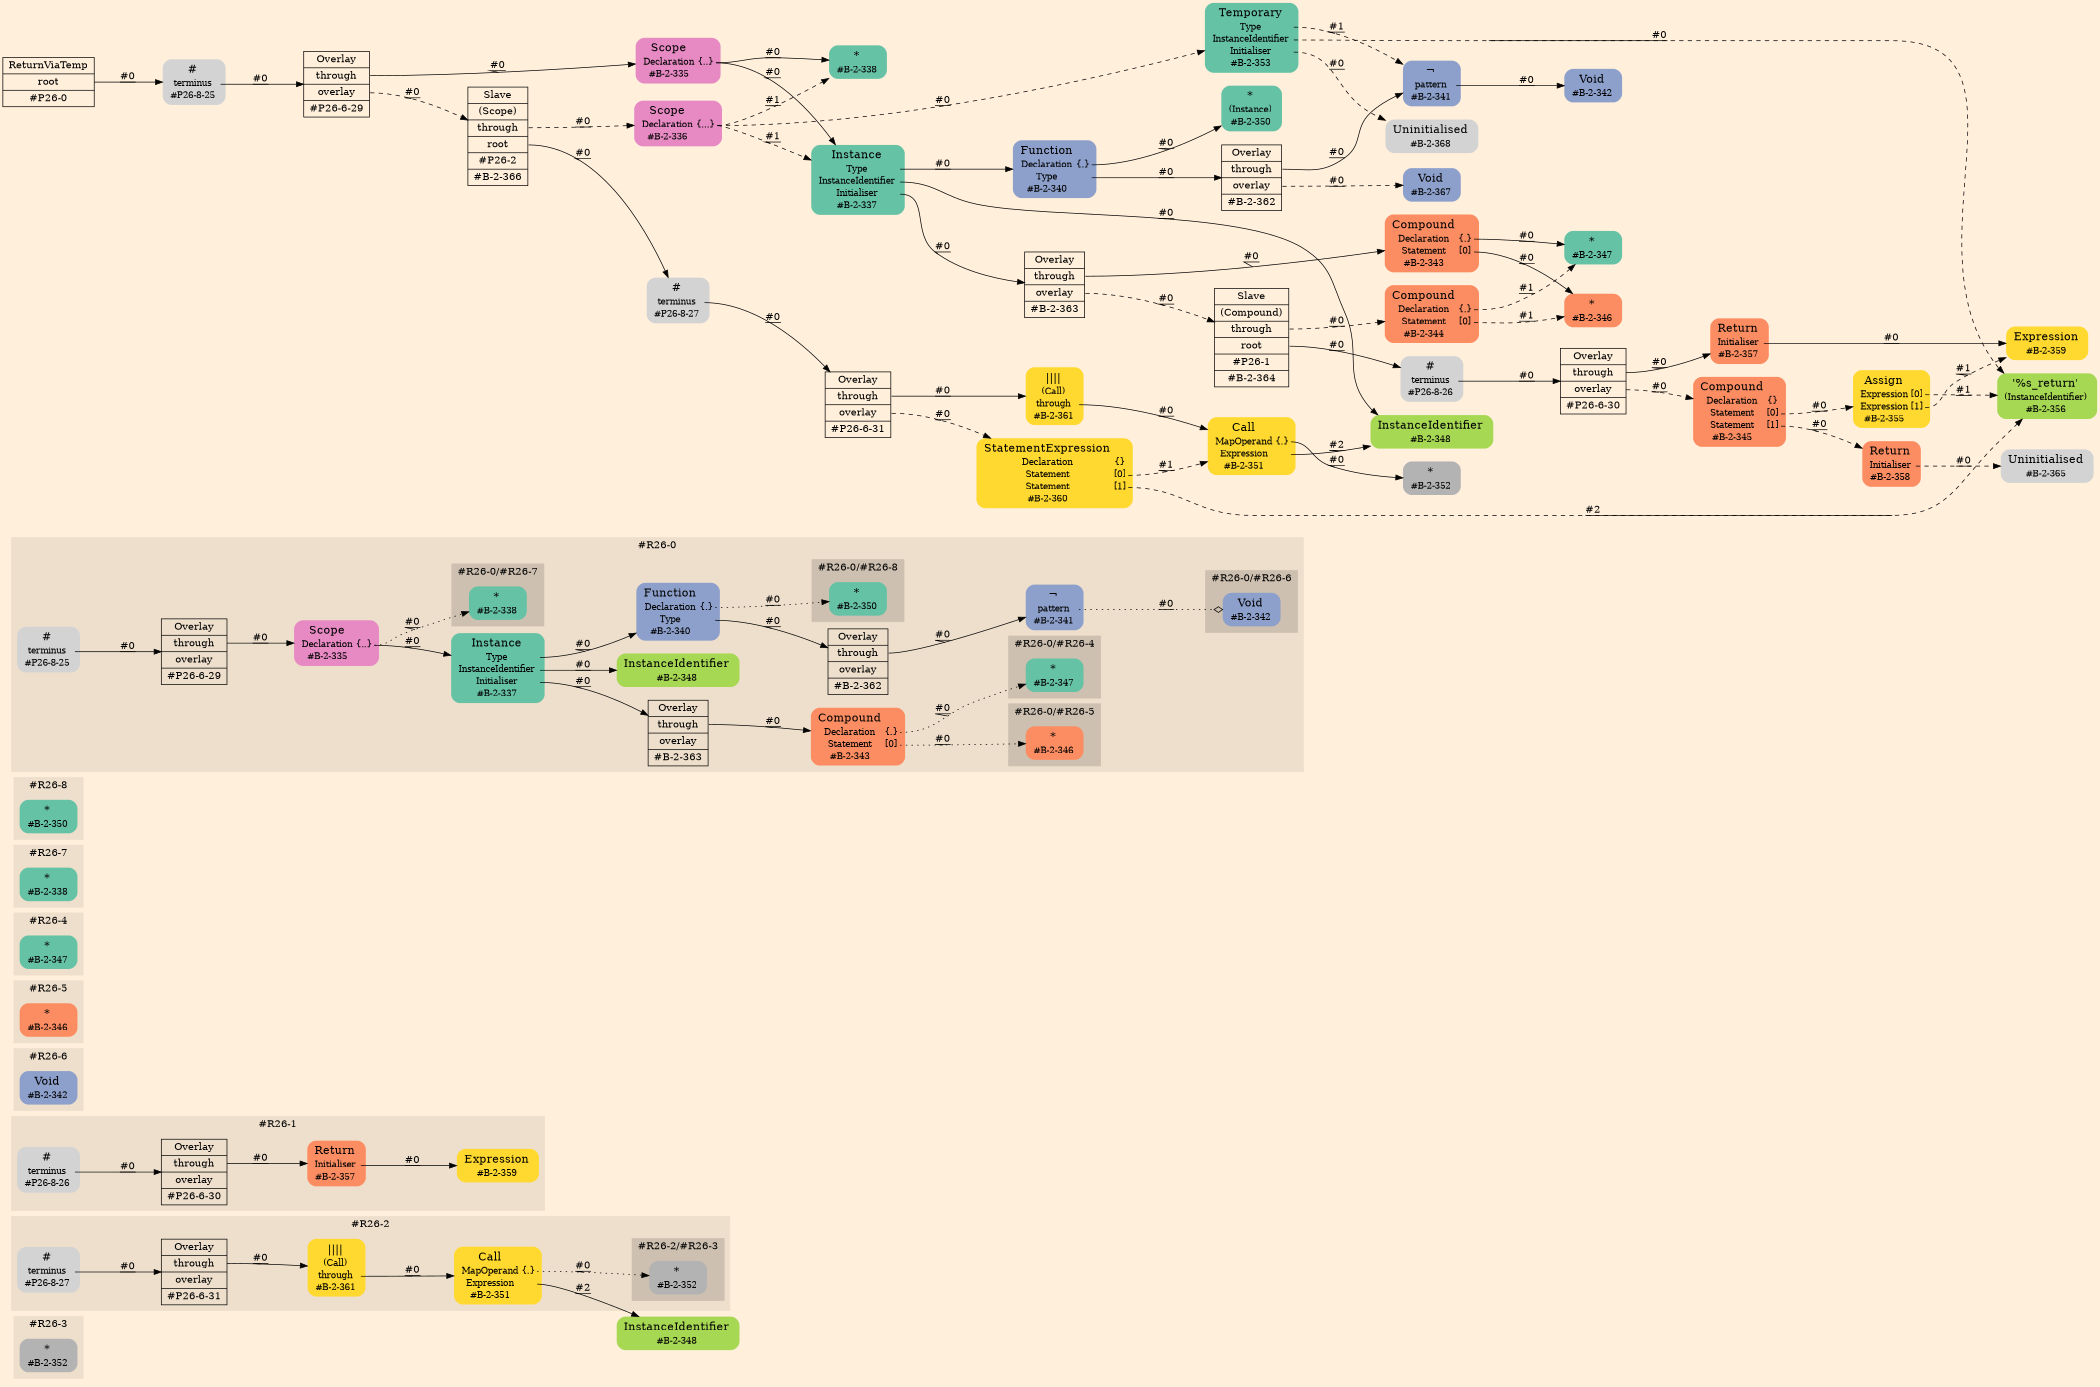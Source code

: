 digraph Inferno {
graph [
    rankdir = "LR"
    ranksep = 1.0
    size = "14,20"
    bgcolor = antiquewhite1
    color = black
    fontcolor = black
];
node [
];
// -------------------- figure #R26-3 --------------------
subgraph "cluster#R26-3" {
    label = "#R26-3"
    style = "filled"
    color = antiquewhite2
    "#R26-3/#B-2-352" [
        shape = "plaintext"
        fillcolor = "/set28/8"
        label = <<TABLE BORDER="0" CELLBORDER="0" CELLSPACING="0">
         <TR><TD><FONT POINT-SIZE="16.0">*</FONT></TD><TD></TD></TR>
         <TR><TD>#B-2-352</TD><TD PORT="port0"></TD></TR>
        </TABLE>>
        style = "rounded,filled"
        fontsize = "12"
    ];
    
}


// -------------------- figure #R26-2 --------------------
"#R26-2/#B-2-348" [
    shape = "plaintext"
    fillcolor = "/set28/5"
    label = <<TABLE BORDER="0" CELLBORDER="0" CELLSPACING="0">
     <TR><TD><FONT POINT-SIZE="16.0">InstanceIdentifier</FONT></TD><TD></TD></TR>
     <TR><TD>#B-2-348</TD><TD PORT="port0"></TD></TR>
    </TABLE>>
    style = "rounded,filled"
    fontsize = "12"
];

subgraph "cluster#R26-2" {
    label = "#R26-2"
    style = "filled"
    color = antiquewhite2
    "#R26-2/#B-2-351" [
        shape = "plaintext"
        fillcolor = "/set28/6"
        label = <<TABLE BORDER="0" CELLBORDER="0" CELLSPACING="0">
         <TR><TD><FONT POINT-SIZE="16.0">Call</FONT></TD><TD></TD></TR>
         <TR><TD>MapOperand</TD><TD PORT="port0">{.}</TD></TR>
         <TR><TD>Expression</TD><TD PORT="port1"></TD></TR>
         <TR><TD>#B-2-351</TD><TD PORT="port2"></TD></TR>
        </TABLE>>
        style = "rounded,filled"
        fontsize = "12"
    ];
    
    "#R26-2/#P26-8-27" [
        shape = "plaintext"
        label = <<TABLE BORDER="0" CELLBORDER="0" CELLSPACING="0">
         <TR><TD><FONT POINT-SIZE="16.0">#</FONT></TD><TD></TD></TR>
         <TR><TD>terminus</TD><TD PORT="port0"></TD></TR>
         <TR><TD>#P26-8-27</TD><TD PORT="port1"></TD></TR>
        </TABLE>>
        style = "rounded,filled"
        fontsize = "12"
    ];
    
    "#R26-2/#B-2-361" [
        shape = "plaintext"
        fillcolor = "/set28/6"
        label = <<TABLE BORDER="0" CELLBORDER="0" CELLSPACING="0">
         <TR><TD><FONT POINT-SIZE="16.0">||||</FONT></TD><TD></TD></TR>
         <TR><TD>(Call)</TD><TD PORT="port0"></TD></TR>
         <TR><TD>through</TD><TD PORT="port1"></TD></TR>
         <TR><TD>#B-2-361</TD><TD PORT="port2"></TD></TR>
        </TABLE>>
        style = "rounded,filled"
        fontsize = "12"
    ];
    
    "#R26-2/#P26-6-31" [
        shape = "record"
        fillcolor = antiquewhite2
        label = "<fixed> Overlay | <port0> through | <port1> overlay | <port2> #P26-6-31"
        style = "filled"
        fontsize = "14"
        color = black
        fontcolor = black
    ];
    
    subgraph "cluster#R26-2/#R26-3" {
        label = "#R26-2/#R26-3"
        style = "filled"
        color = antiquewhite3
        "#R26-2/#0/#B-2-352" [
            shape = "plaintext"
            fillcolor = "/set28/8"
            label = <<TABLE BORDER="0" CELLBORDER="0" CELLSPACING="0">
             <TR><TD><FONT POINT-SIZE="16.0">*</FONT></TD><TD></TD></TR>
             <TR><TD>#B-2-352</TD><TD PORT="port0"></TD></TR>
            </TABLE>>
            style = "rounded,filled"
            fontsize = "12"
        ];
        
    }
    
}


// -------------------- figure #R26-1 --------------------
subgraph "cluster#R26-1" {
    label = "#R26-1"
    style = "filled"
    color = antiquewhite2
    "#R26-1/#B-2-357" [
        shape = "plaintext"
        fillcolor = "/set28/2"
        label = <<TABLE BORDER="0" CELLBORDER="0" CELLSPACING="0">
         <TR><TD><FONT POINT-SIZE="16.0">Return</FONT></TD><TD></TD></TR>
         <TR><TD>Initialiser</TD><TD PORT="port0"></TD></TR>
         <TR><TD>#B-2-357</TD><TD PORT="port1"></TD></TR>
        </TABLE>>
        style = "rounded,filled"
        fontsize = "12"
    ];
    
    "#R26-1/#B-2-359" [
        shape = "plaintext"
        fillcolor = "/set28/6"
        label = <<TABLE BORDER="0" CELLBORDER="0" CELLSPACING="0">
         <TR><TD><FONT POINT-SIZE="16.0">Expression</FONT></TD><TD></TD></TR>
         <TR><TD>#B-2-359</TD><TD PORT="port0"></TD></TR>
        </TABLE>>
        style = "rounded,filled"
        fontsize = "12"
    ];
    
    "#R26-1/#P26-8-26" [
        shape = "plaintext"
        label = <<TABLE BORDER="0" CELLBORDER="0" CELLSPACING="0">
         <TR><TD><FONT POINT-SIZE="16.0">#</FONT></TD><TD></TD></TR>
         <TR><TD>terminus</TD><TD PORT="port0"></TD></TR>
         <TR><TD>#P26-8-26</TD><TD PORT="port1"></TD></TR>
        </TABLE>>
        style = "rounded,filled"
        fontsize = "12"
    ];
    
    "#R26-1/#P26-6-30" [
        shape = "record"
        fillcolor = antiquewhite2
        label = "<fixed> Overlay | <port0> through | <port1> overlay | <port2> #P26-6-30"
        style = "filled"
        fontsize = "14"
        color = black
        fontcolor = black
    ];
    
}


// -------------------- figure #R26-6 --------------------
subgraph "cluster#R26-6" {
    label = "#R26-6"
    style = "filled"
    color = antiquewhite2
    "#R26-6/#B-2-342" [
        shape = "plaintext"
        fillcolor = "/set28/3"
        label = <<TABLE BORDER="0" CELLBORDER="0" CELLSPACING="0">
         <TR><TD><FONT POINT-SIZE="16.0">Void</FONT></TD><TD></TD></TR>
         <TR><TD>#B-2-342</TD><TD PORT="port0"></TD></TR>
        </TABLE>>
        style = "rounded,filled"
        fontsize = "12"
    ];
    
}


// -------------------- figure #R26-5 --------------------
subgraph "cluster#R26-5" {
    label = "#R26-5"
    style = "filled"
    color = antiquewhite2
    "#R26-5/#B-2-346" [
        shape = "plaintext"
        fillcolor = "/set28/2"
        label = <<TABLE BORDER="0" CELLBORDER="0" CELLSPACING="0">
         <TR><TD><FONT POINT-SIZE="16.0">*</FONT></TD><TD></TD></TR>
         <TR><TD>#B-2-346</TD><TD PORT="port0"></TD></TR>
        </TABLE>>
        style = "rounded,filled"
        fontsize = "12"
    ];
    
}


// -------------------- figure #R26-4 --------------------
subgraph "cluster#R26-4" {
    label = "#R26-4"
    style = "filled"
    color = antiquewhite2
    "#R26-4/#B-2-347" [
        shape = "plaintext"
        fillcolor = "/set28/1"
        label = <<TABLE BORDER="0" CELLBORDER="0" CELLSPACING="0">
         <TR><TD><FONT POINT-SIZE="16.0">*</FONT></TD><TD></TD></TR>
         <TR><TD>#B-2-347</TD><TD PORT="port0"></TD></TR>
        </TABLE>>
        style = "rounded,filled"
        fontsize = "12"
    ];
    
}


// -------------------- figure #R26-7 --------------------
subgraph "cluster#R26-7" {
    label = "#R26-7"
    style = "filled"
    color = antiquewhite2
    "#R26-7/#B-2-338" [
        shape = "plaintext"
        fillcolor = "/set28/1"
        label = <<TABLE BORDER="0" CELLBORDER="0" CELLSPACING="0">
         <TR><TD><FONT POINT-SIZE="16.0">*</FONT></TD><TD></TD></TR>
         <TR><TD>#B-2-338</TD><TD PORT="port0"></TD></TR>
        </TABLE>>
        style = "rounded,filled"
        fontsize = "12"
    ];
    
}


// -------------------- figure #R26-8 --------------------
subgraph "cluster#R26-8" {
    label = "#R26-8"
    style = "filled"
    color = antiquewhite2
    "#R26-8/#B-2-350" [
        shape = "plaintext"
        fillcolor = "/set28/1"
        label = <<TABLE BORDER="0" CELLBORDER="0" CELLSPACING="0">
         <TR><TD><FONT POINT-SIZE="16.0">*</FONT></TD><TD></TD></TR>
         <TR><TD>#B-2-350</TD><TD PORT="port0"></TD></TR>
        </TABLE>>
        style = "rounded,filled"
        fontsize = "12"
    ];
    
}


// -------------------- figure #R26-0 --------------------
subgraph "cluster#R26-0" {
    label = "#R26-0"
    style = "filled"
    color = antiquewhite2
    "#R26-0/#B-2-341" [
        shape = "plaintext"
        fillcolor = "/set28/3"
        label = <<TABLE BORDER="0" CELLBORDER="0" CELLSPACING="0">
         <TR><TD><FONT POINT-SIZE="16.0">¬</FONT></TD><TD></TD></TR>
         <TR><TD>pattern</TD><TD PORT="port0"></TD></TR>
         <TR><TD>#B-2-341</TD><TD PORT="port1"></TD></TR>
        </TABLE>>
        style = "rounded,filled"
        fontsize = "12"
    ];
    
    "#R26-0/#P26-6-29" [
        shape = "record"
        fillcolor = antiquewhite2
        label = "<fixed> Overlay | <port0> through | <port1> overlay | <port2> #P26-6-29"
        style = "filled"
        fontsize = "14"
        color = black
        fontcolor = black
    ];
    
    "#R26-0/#B-2-363" [
        shape = "record"
        fillcolor = antiquewhite2
        label = "<fixed> Overlay | <port0> through | <port1> overlay | <port2> #B-2-363"
        style = "filled"
        fontsize = "14"
        color = black
        fontcolor = black
    ];
    
    "#R26-0/#B-2-362" [
        shape = "record"
        fillcolor = antiquewhite2
        label = "<fixed> Overlay | <port0> through | <port1> overlay | <port2> #B-2-362"
        style = "filled"
        fontsize = "14"
        color = black
        fontcolor = black
    ];
    
    "#R26-0/#P26-8-25" [
        shape = "plaintext"
        label = <<TABLE BORDER="0" CELLBORDER="0" CELLSPACING="0">
         <TR><TD><FONT POINT-SIZE="16.0">#</FONT></TD><TD></TD></TR>
         <TR><TD>terminus</TD><TD PORT="port0"></TD></TR>
         <TR><TD>#P26-8-25</TD><TD PORT="port1"></TD></TR>
        </TABLE>>
        style = "rounded,filled"
        fontsize = "12"
    ];
    
    "#R26-0/#B-2-337" [
        shape = "plaintext"
        fillcolor = "/set28/1"
        label = <<TABLE BORDER="0" CELLBORDER="0" CELLSPACING="0">
         <TR><TD><FONT POINT-SIZE="16.0">Instance</FONT></TD><TD></TD></TR>
         <TR><TD>Type</TD><TD PORT="port0"></TD></TR>
         <TR><TD>InstanceIdentifier</TD><TD PORT="port1"></TD></TR>
         <TR><TD>Initialiser</TD><TD PORT="port2"></TD></TR>
         <TR><TD>#B-2-337</TD><TD PORT="port3"></TD></TR>
        </TABLE>>
        style = "rounded,filled"
        fontsize = "12"
    ];
    
    "#R26-0/#B-2-335" [
        shape = "plaintext"
        fillcolor = "/set28/4"
        label = <<TABLE BORDER="0" CELLBORDER="0" CELLSPACING="0">
         <TR><TD><FONT POINT-SIZE="16.0">Scope</FONT></TD><TD></TD></TR>
         <TR><TD>Declaration</TD><TD PORT="port0">{..}</TD></TR>
         <TR><TD>#B-2-335</TD><TD PORT="port1"></TD></TR>
        </TABLE>>
        style = "rounded,filled"
        fontsize = "12"
    ];
    
    "#R26-0/#B-2-343" [
        shape = "plaintext"
        fillcolor = "/set28/2"
        label = <<TABLE BORDER="0" CELLBORDER="0" CELLSPACING="0">
         <TR><TD><FONT POINT-SIZE="16.0">Compound</FONT></TD><TD></TD></TR>
         <TR><TD>Declaration</TD><TD PORT="port0">{.}</TD></TR>
         <TR><TD>Statement</TD><TD PORT="port1">[0]</TD></TR>
         <TR><TD>#B-2-343</TD><TD PORT="port2"></TD></TR>
        </TABLE>>
        style = "rounded,filled"
        fontsize = "12"
    ];
    
    "#R26-0/#B-2-348" [
        shape = "plaintext"
        fillcolor = "/set28/5"
        label = <<TABLE BORDER="0" CELLBORDER="0" CELLSPACING="0">
         <TR><TD><FONT POINT-SIZE="16.0">InstanceIdentifier</FONT></TD><TD></TD></TR>
         <TR><TD>#B-2-348</TD><TD PORT="port0"></TD></TR>
        </TABLE>>
        style = "rounded,filled"
        fontsize = "12"
    ];
    
    "#R26-0/#B-2-340" [
        shape = "plaintext"
        fillcolor = "/set28/3"
        label = <<TABLE BORDER="0" CELLBORDER="0" CELLSPACING="0">
         <TR><TD><FONT POINT-SIZE="16.0">Function</FONT></TD><TD></TD></TR>
         <TR><TD>Declaration</TD><TD PORT="port0">{.}</TD></TR>
         <TR><TD>Type</TD><TD PORT="port1"></TD></TR>
         <TR><TD>#B-2-340</TD><TD PORT="port2"></TD></TR>
        </TABLE>>
        style = "rounded,filled"
        fontsize = "12"
    ];
    
    subgraph "cluster#R26-0/#R26-8" {
        label = "#R26-0/#R26-8"
        style = "filled"
        color = antiquewhite3
        "#R26-0/#0/#B-2-350" [
            shape = "plaintext"
            fillcolor = "/set28/1"
            label = <<TABLE BORDER="0" CELLBORDER="0" CELLSPACING="0">
             <TR><TD><FONT POINT-SIZE="16.0">*</FONT></TD><TD></TD></TR>
             <TR><TD>#B-2-350</TD><TD PORT="port0"></TD></TR>
            </TABLE>>
            style = "rounded,filled"
            fontsize = "12"
        ];
        
    }
    
    subgraph "cluster#R26-0/#R26-7" {
        label = "#R26-0/#R26-7"
        style = "filled"
        color = antiquewhite3
        "#R26-0/#0/#B-2-338" [
            shape = "plaintext"
            fillcolor = "/set28/1"
            label = <<TABLE BORDER="0" CELLBORDER="0" CELLSPACING="0">
             <TR><TD><FONT POINT-SIZE="16.0">*</FONT></TD><TD></TD></TR>
             <TR><TD>#B-2-338</TD><TD PORT="port0"></TD></TR>
            </TABLE>>
            style = "rounded,filled"
            fontsize = "12"
        ];
        
    }
    
    subgraph "cluster#R26-0/#R26-4" {
        label = "#R26-0/#R26-4"
        style = "filled"
        color = antiquewhite3
        "#R26-0/#0/#B-2-347" [
            shape = "plaintext"
            fillcolor = "/set28/1"
            label = <<TABLE BORDER="0" CELLBORDER="0" CELLSPACING="0">
             <TR><TD><FONT POINT-SIZE="16.0">*</FONT></TD><TD></TD></TR>
             <TR><TD>#B-2-347</TD><TD PORT="port0"></TD></TR>
            </TABLE>>
            style = "rounded,filled"
            fontsize = "12"
        ];
        
    }
    
    subgraph "cluster#R26-0/#R26-5" {
        label = "#R26-0/#R26-5"
        style = "filled"
        color = antiquewhite3
        "#R26-0/#0/#B-2-346" [
            shape = "plaintext"
            fillcolor = "/set28/2"
            label = <<TABLE BORDER="0" CELLBORDER="0" CELLSPACING="0">
             <TR><TD><FONT POINT-SIZE="16.0">*</FONT></TD><TD></TD></TR>
             <TR><TD>#B-2-346</TD><TD PORT="port0"></TD></TR>
            </TABLE>>
            style = "rounded,filled"
            fontsize = "12"
        ];
        
    }
    
    subgraph "cluster#R26-0/#R26-6" {
        label = "#R26-0/#R26-6"
        style = "filled"
        color = antiquewhite3
        "#R26-0/#0/#B-2-342" [
            shape = "plaintext"
            fillcolor = "/set28/3"
            label = <<TABLE BORDER="0" CELLBORDER="0" CELLSPACING="0">
             <TR><TD><FONT POINT-SIZE="16.0">Void</FONT></TD><TD></TD></TR>
             <TR><TD>#B-2-342</TD><TD PORT="port0"></TD></TR>
            </TABLE>>
            style = "rounded,filled"
            fontsize = "12"
        ];
        
    }
    
}


// -------------------- transformation figure --------------------
"CR#P26-0" [
    shape = "record"
    fillcolor = antiquewhite1
    label = "<fixed> ReturnViaTemp | <port0> root | <port1> #P26-0"
    style = "filled"
    fontsize = "14"
    color = black
    fontcolor = black
];

"#P26-8-25" [
    shape = "plaintext"
    label = <<TABLE BORDER="0" CELLBORDER="0" CELLSPACING="0">
     <TR><TD><FONT POINT-SIZE="16.0">#</FONT></TD><TD></TD></TR>
     <TR><TD>terminus</TD><TD PORT="port0"></TD></TR>
     <TR><TD>#P26-8-25</TD><TD PORT="port1"></TD></TR>
    </TABLE>>
    style = "rounded,filled"
    fontsize = "12"
];

"#P26-6-29" [
    shape = "record"
    fillcolor = antiquewhite1
    label = "<fixed> Overlay | <port0> through | <port1> overlay | <port2> #P26-6-29"
    style = "filled"
    fontsize = "14"
    color = black
    fontcolor = black
];

"#B-2-335" [
    shape = "plaintext"
    fillcolor = "/set28/4"
    label = <<TABLE BORDER="0" CELLBORDER="0" CELLSPACING="0">
     <TR><TD><FONT POINT-SIZE="16.0">Scope</FONT></TD><TD></TD></TR>
     <TR><TD>Declaration</TD><TD PORT="port0">{..}</TD></TR>
     <TR><TD>#B-2-335</TD><TD PORT="port1"></TD></TR>
    </TABLE>>
    style = "rounded,filled"
    fontsize = "12"
];

"#B-2-338" [
    shape = "plaintext"
    fillcolor = "/set28/1"
    label = <<TABLE BORDER="0" CELLBORDER="0" CELLSPACING="0">
     <TR><TD><FONT POINT-SIZE="16.0">*</FONT></TD><TD></TD></TR>
     <TR><TD>#B-2-338</TD><TD PORT="port0"></TD></TR>
    </TABLE>>
    style = "rounded,filled"
    fontsize = "12"
];

"#B-2-337" [
    shape = "plaintext"
    fillcolor = "/set28/1"
    label = <<TABLE BORDER="0" CELLBORDER="0" CELLSPACING="0">
     <TR><TD><FONT POINT-SIZE="16.0">Instance</FONT></TD><TD></TD></TR>
     <TR><TD>Type</TD><TD PORT="port0"></TD></TR>
     <TR><TD>InstanceIdentifier</TD><TD PORT="port1"></TD></TR>
     <TR><TD>Initialiser</TD><TD PORT="port2"></TD></TR>
     <TR><TD>#B-2-337</TD><TD PORT="port3"></TD></TR>
    </TABLE>>
    style = "rounded,filled"
    fontsize = "12"
];

"#B-2-340" [
    shape = "plaintext"
    fillcolor = "/set28/3"
    label = <<TABLE BORDER="0" CELLBORDER="0" CELLSPACING="0">
     <TR><TD><FONT POINT-SIZE="16.0">Function</FONT></TD><TD></TD></TR>
     <TR><TD>Declaration</TD><TD PORT="port0">{.}</TD></TR>
     <TR><TD>Type</TD><TD PORT="port1"></TD></TR>
     <TR><TD>#B-2-340</TD><TD PORT="port2"></TD></TR>
    </TABLE>>
    style = "rounded,filled"
    fontsize = "12"
];

"#B-2-350" [
    shape = "plaintext"
    fillcolor = "/set28/1"
    label = <<TABLE BORDER="0" CELLBORDER="0" CELLSPACING="0">
     <TR><TD><FONT POINT-SIZE="16.0">*</FONT></TD><TD></TD></TR>
     <TR><TD>(Instance)</TD><TD PORT="port0"></TD></TR>
     <TR><TD>#B-2-350</TD><TD PORT="port1"></TD></TR>
    </TABLE>>
    style = "rounded,filled"
    fontsize = "12"
];

"#B-2-362" [
    shape = "record"
    fillcolor = antiquewhite1
    label = "<fixed> Overlay | <port0> through | <port1> overlay | <port2> #B-2-362"
    style = "filled"
    fontsize = "14"
    color = black
    fontcolor = black
];

"#B-2-341" [
    shape = "plaintext"
    fillcolor = "/set28/3"
    label = <<TABLE BORDER="0" CELLBORDER="0" CELLSPACING="0">
     <TR><TD><FONT POINT-SIZE="16.0">¬</FONT></TD><TD></TD></TR>
     <TR><TD>pattern</TD><TD PORT="port0"></TD></TR>
     <TR><TD>#B-2-341</TD><TD PORT="port1"></TD></TR>
    </TABLE>>
    style = "rounded,filled"
    fontsize = "12"
];

"#B-2-342" [
    shape = "plaintext"
    fillcolor = "/set28/3"
    label = <<TABLE BORDER="0" CELLBORDER="0" CELLSPACING="0">
     <TR><TD><FONT POINT-SIZE="16.0">Void</FONT></TD><TD></TD></TR>
     <TR><TD>#B-2-342</TD><TD PORT="port0"></TD></TR>
    </TABLE>>
    style = "rounded,filled"
    fontsize = "12"
];

"#B-2-367" [
    shape = "plaintext"
    fillcolor = "/set28/3"
    label = <<TABLE BORDER="0" CELLBORDER="0" CELLSPACING="0">
     <TR><TD><FONT POINT-SIZE="16.0">Void</FONT></TD><TD></TD></TR>
     <TR><TD>#B-2-367</TD><TD PORT="port0"></TD></TR>
    </TABLE>>
    style = "rounded,filled"
    fontsize = "12"
];

"#B-2-348" [
    shape = "plaintext"
    fillcolor = "/set28/5"
    label = <<TABLE BORDER="0" CELLBORDER="0" CELLSPACING="0">
     <TR><TD><FONT POINT-SIZE="16.0">InstanceIdentifier</FONT></TD><TD></TD></TR>
     <TR><TD>#B-2-348</TD><TD PORT="port0"></TD></TR>
    </TABLE>>
    style = "rounded,filled"
    fontsize = "12"
];

"#B-2-363" [
    shape = "record"
    fillcolor = antiquewhite1
    label = "<fixed> Overlay | <port0> through | <port1> overlay | <port2> #B-2-363"
    style = "filled"
    fontsize = "14"
    color = black
    fontcolor = black
];

"#B-2-343" [
    shape = "plaintext"
    fillcolor = "/set28/2"
    label = <<TABLE BORDER="0" CELLBORDER="0" CELLSPACING="0">
     <TR><TD><FONT POINT-SIZE="16.0">Compound</FONT></TD><TD></TD></TR>
     <TR><TD>Declaration</TD><TD PORT="port0">{.}</TD></TR>
     <TR><TD>Statement</TD><TD PORT="port1">[0]</TD></TR>
     <TR><TD>#B-2-343</TD><TD PORT="port2"></TD></TR>
    </TABLE>>
    style = "rounded,filled"
    fontsize = "12"
];

"#B-2-347" [
    shape = "plaintext"
    fillcolor = "/set28/1"
    label = <<TABLE BORDER="0" CELLBORDER="0" CELLSPACING="0">
     <TR><TD><FONT POINT-SIZE="16.0">*</FONT></TD><TD></TD></TR>
     <TR><TD>#B-2-347</TD><TD PORT="port0"></TD></TR>
    </TABLE>>
    style = "rounded,filled"
    fontsize = "12"
];

"#B-2-346" [
    shape = "plaintext"
    fillcolor = "/set28/2"
    label = <<TABLE BORDER="0" CELLBORDER="0" CELLSPACING="0">
     <TR><TD><FONT POINT-SIZE="16.0">*</FONT></TD><TD></TD></TR>
     <TR><TD>#B-2-346</TD><TD PORT="port0"></TD></TR>
    </TABLE>>
    style = "rounded,filled"
    fontsize = "12"
];

"#B-2-364" [
    shape = "record"
    fillcolor = antiquewhite1
    label = "<fixed> Slave | <port0> (Compound) | <port1> through | <port2> root | <port3> #P26-1 | <port4> #B-2-364"
    style = "filled"
    fontsize = "14"
    color = black
    fontcolor = black
];

"#B-2-344" [
    shape = "plaintext"
    fillcolor = "/set28/2"
    label = <<TABLE BORDER="0" CELLBORDER="0" CELLSPACING="0">
     <TR><TD><FONT POINT-SIZE="16.0">Compound</FONT></TD><TD></TD></TR>
     <TR><TD>Declaration</TD><TD PORT="port0">{.}</TD></TR>
     <TR><TD>Statement</TD><TD PORT="port1">[0]</TD></TR>
     <TR><TD>#B-2-344</TD><TD PORT="port2"></TD></TR>
    </TABLE>>
    style = "rounded,filled"
    fontsize = "12"
];

"#P26-8-26" [
    shape = "plaintext"
    label = <<TABLE BORDER="0" CELLBORDER="0" CELLSPACING="0">
     <TR><TD><FONT POINT-SIZE="16.0">#</FONT></TD><TD></TD></TR>
     <TR><TD>terminus</TD><TD PORT="port0"></TD></TR>
     <TR><TD>#P26-8-26</TD><TD PORT="port1"></TD></TR>
    </TABLE>>
    style = "rounded,filled"
    fontsize = "12"
];

"#P26-6-30" [
    shape = "record"
    fillcolor = antiquewhite1
    label = "<fixed> Overlay | <port0> through | <port1> overlay | <port2> #P26-6-30"
    style = "filled"
    fontsize = "14"
    color = black
    fontcolor = black
];

"#B-2-357" [
    shape = "plaintext"
    fillcolor = "/set28/2"
    label = <<TABLE BORDER="0" CELLBORDER="0" CELLSPACING="0">
     <TR><TD><FONT POINT-SIZE="16.0">Return</FONT></TD><TD></TD></TR>
     <TR><TD>Initialiser</TD><TD PORT="port0"></TD></TR>
     <TR><TD>#B-2-357</TD><TD PORT="port1"></TD></TR>
    </TABLE>>
    style = "rounded,filled"
    fontsize = "12"
];

"#B-2-359" [
    shape = "plaintext"
    fillcolor = "/set28/6"
    label = <<TABLE BORDER="0" CELLBORDER="0" CELLSPACING="0">
     <TR><TD><FONT POINT-SIZE="16.0">Expression</FONT></TD><TD></TD></TR>
     <TR><TD>#B-2-359</TD><TD PORT="port0"></TD></TR>
    </TABLE>>
    style = "rounded,filled"
    fontsize = "12"
];

"#B-2-345" [
    shape = "plaintext"
    fillcolor = "/set28/2"
    label = <<TABLE BORDER="0" CELLBORDER="0" CELLSPACING="0">
     <TR><TD><FONT POINT-SIZE="16.0">Compound</FONT></TD><TD></TD></TR>
     <TR><TD>Declaration</TD><TD PORT="port0">{}</TD></TR>
     <TR><TD>Statement</TD><TD PORT="port1">[0]</TD></TR>
     <TR><TD>Statement</TD><TD PORT="port2">[1]</TD></TR>
     <TR><TD>#B-2-345</TD><TD PORT="port3"></TD></TR>
    </TABLE>>
    style = "rounded,filled"
    fontsize = "12"
];

"#B-2-355" [
    shape = "plaintext"
    fillcolor = "/set28/6"
    label = <<TABLE BORDER="0" CELLBORDER="0" CELLSPACING="0">
     <TR><TD><FONT POINT-SIZE="16.0">Assign</FONT></TD><TD></TD></TR>
     <TR><TD>Expression</TD><TD PORT="port0">[0]</TD></TR>
     <TR><TD>Expression</TD><TD PORT="port1">[1]</TD></TR>
     <TR><TD>#B-2-355</TD><TD PORT="port2"></TD></TR>
    </TABLE>>
    style = "rounded,filled"
    fontsize = "12"
];

"#B-2-356" [
    shape = "plaintext"
    fillcolor = "/set28/5"
    label = <<TABLE BORDER="0" CELLBORDER="0" CELLSPACING="0">
     <TR><TD><FONT POINT-SIZE="16.0">'%s_return'</FONT></TD><TD></TD></TR>
     <TR><TD>(InstanceIdentifier)</TD><TD PORT="port0"></TD></TR>
     <TR><TD>#B-2-356</TD><TD PORT="port1"></TD></TR>
    </TABLE>>
    style = "rounded,filled"
    fontsize = "12"
];

"#B-2-358" [
    shape = "plaintext"
    fillcolor = "/set28/2"
    label = <<TABLE BORDER="0" CELLBORDER="0" CELLSPACING="0">
     <TR><TD><FONT POINT-SIZE="16.0">Return</FONT></TD><TD></TD></TR>
     <TR><TD>Initialiser</TD><TD PORT="port0"></TD></TR>
     <TR><TD>#B-2-358</TD><TD PORT="port1"></TD></TR>
    </TABLE>>
    style = "rounded,filled"
    fontsize = "12"
];

"#B-2-365" [
    shape = "plaintext"
    label = <<TABLE BORDER="0" CELLBORDER="0" CELLSPACING="0">
     <TR><TD><FONT POINT-SIZE="16.0">Uninitialised</FONT></TD><TD></TD></TR>
     <TR><TD>#B-2-365</TD><TD PORT="port0"></TD></TR>
    </TABLE>>
    style = "rounded,filled"
    fontsize = "12"
];

"#B-2-366" [
    shape = "record"
    fillcolor = antiquewhite1
    label = "<fixed> Slave | <port0> (Scope) | <port1> through | <port2> root | <port3> #P26-2 | <port4> #B-2-366"
    style = "filled"
    fontsize = "14"
    color = black
    fontcolor = black
];

"#B-2-336" [
    shape = "plaintext"
    fillcolor = "/set28/4"
    label = <<TABLE BORDER="0" CELLBORDER="0" CELLSPACING="0">
     <TR><TD><FONT POINT-SIZE="16.0">Scope</FONT></TD><TD></TD></TR>
     <TR><TD>Declaration</TD><TD PORT="port0">{...}</TD></TR>
     <TR><TD>#B-2-336</TD><TD PORT="port1"></TD></TR>
    </TABLE>>
    style = "rounded,filled"
    fontsize = "12"
];

"#B-2-353" [
    shape = "plaintext"
    fillcolor = "/set28/1"
    label = <<TABLE BORDER="0" CELLBORDER="0" CELLSPACING="0">
     <TR><TD><FONT POINT-SIZE="16.0">Temporary</FONT></TD><TD></TD></TR>
     <TR><TD>Type</TD><TD PORT="port0"></TD></TR>
     <TR><TD>InstanceIdentifier</TD><TD PORT="port1"></TD></TR>
     <TR><TD>Initialiser</TD><TD PORT="port2"></TD></TR>
     <TR><TD>#B-2-353</TD><TD PORT="port3"></TD></TR>
    </TABLE>>
    style = "rounded,filled"
    fontsize = "12"
];

"#B-2-368" [
    shape = "plaintext"
    label = <<TABLE BORDER="0" CELLBORDER="0" CELLSPACING="0">
     <TR><TD><FONT POINT-SIZE="16.0">Uninitialised</FONT></TD><TD></TD></TR>
     <TR><TD>#B-2-368</TD><TD PORT="port0"></TD></TR>
    </TABLE>>
    style = "rounded,filled"
    fontsize = "12"
];

"#P26-8-27" [
    shape = "plaintext"
    label = <<TABLE BORDER="0" CELLBORDER="0" CELLSPACING="0">
     <TR><TD><FONT POINT-SIZE="16.0">#</FONT></TD><TD></TD></TR>
     <TR><TD>terminus</TD><TD PORT="port0"></TD></TR>
     <TR><TD>#P26-8-27</TD><TD PORT="port1"></TD></TR>
    </TABLE>>
    style = "rounded,filled"
    fontsize = "12"
];

"#P26-6-31" [
    shape = "record"
    fillcolor = antiquewhite1
    label = "<fixed> Overlay | <port0> through | <port1> overlay | <port2> #P26-6-31"
    style = "filled"
    fontsize = "14"
    color = black
    fontcolor = black
];

"#B-2-361" [
    shape = "plaintext"
    fillcolor = "/set28/6"
    label = <<TABLE BORDER="0" CELLBORDER="0" CELLSPACING="0">
     <TR><TD><FONT POINT-SIZE="16.0">||||</FONT></TD><TD></TD></TR>
     <TR><TD>(Call)</TD><TD PORT="port0"></TD></TR>
     <TR><TD>through</TD><TD PORT="port1"></TD></TR>
     <TR><TD>#B-2-361</TD><TD PORT="port2"></TD></TR>
    </TABLE>>
    style = "rounded,filled"
    fontsize = "12"
];

"#B-2-351" [
    shape = "plaintext"
    fillcolor = "/set28/6"
    label = <<TABLE BORDER="0" CELLBORDER="0" CELLSPACING="0">
     <TR><TD><FONT POINT-SIZE="16.0">Call</FONT></TD><TD></TD></TR>
     <TR><TD>MapOperand</TD><TD PORT="port0">{.}</TD></TR>
     <TR><TD>Expression</TD><TD PORT="port1"></TD></TR>
     <TR><TD>#B-2-351</TD><TD PORT="port2"></TD></TR>
    </TABLE>>
    style = "rounded,filled"
    fontsize = "12"
];

"#B-2-352" [
    shape = "plaintext"
    fillcolor = "/set28/8"
    label = <<TABLE BORDER="0" CELLBORDER="0" CELLSPACING="0">
     <TR><TD><FONT POINT-SIZE="16.0">*</FONT></TD><TD></TD></TR>
     <TR><TD>#B-2-352</TD><TD PORT="port0"></TD></TR>
    </TABLE>>
    style = "rounded,filled"
    fontsize = "12"
];

"#B-2-360" [
    shape = "plaintext"
    fillcolor = "/set28/6"
    label = <<TABLE BORDER="0" CELLBORDER="0" CELLSPACING="0">
     <TR><TD><FONT POINT-SIZE="16.0">StatementExpression</FONT></TD><TD></TD></TR>
     <TR><TD>Declaration</TD><TD PORT="port0">{}</TD></TR>
     <TR><TD>Statement</TD><TD PORT="port1">[0]</TD></TR>
     <TR><TD>Statement</TD><TD PORT="port2">[1]</TD></TR>
     <TR><TD>#B-2-360</TD><TD PORT="port3"></TD></TR>
    </TABLE>>
    style = "rounded,filled"
    fontsize = "12"
];



// -------------------- links --------------------
// links for block CR#P26-0
"CR#P26-0":port0 -> "#P26-8-25" [
    style="solid"
    label = "#0"
    decorate = true
    color = black
    fontcolor = black
];

// links for block #P26-8-25
"#P26-8-25":port0 -> "#P26-6-29" [
    style="solid"
    label = "#0"
    decorate = true
    color = black
    fontcolor = black
];

// links for block #P26-6-29
"#P26-6-29":port0 -> "#B-2-335" [
    style="solid"
    label = "#0"
    decorate = true
    color = black
    fontcolor = black
];

"#P26-6-29":port1 -> "#B-2-366" [
    style="dashed"
    label = "#0"
    decorate = true
    color = black
    fontcolor = black
];

// links for block #B-2-335
"#B-2-335":port0 -> "#B-2-338" [
    style="solid"
    label = "#0"
    decorate = true
    color = black
    fontcolor = black
];

"#B-2-335":port0 -> "#B-2-337" [
    style="solid"
    label = "#0"
    decorate = true
    color = black
    fontcolor = black
];

// links for block #B-2-338
// links for block #B-2-337
"#B-2-337":port0 -> "#B-2-340" [
    style="solid"
    label = "#0"
    decorate = true
    color = black
    fontcolor = black
];

"#B-2-337":port1 -> "#B-2-348" [
    style="solid"
    label = "#0"
    decorate = true
    color = black
    fontcolor = black
];

"#B-2-337":port2 -> "#B-2-363" [
    style="solid"
    label = "#0"
    decorate = true
    color = black
    fontcolor = black
];

// links for block #B-2-340
"#B-2-340":port0 -> "#B-2-350" [
    style="solid"
    label = "#0"
    decorate = true
    color = black
    fontcolor = black
];

"#B-2-340":port1 -> "#B-2-362" [
    style="solid"
    label = "#0"
    decorate = true
    color = black
    fontcolor = black
];

// links for block #B-2-350
// links for block #B-2-362
"#B-2-362":port0 -> "#B-2-341" [
    style="solid"
    label = "#0"
    decorate = true
    color = black
    fontcolor = black
];

"#B-2-362":port1 -> "#B-2-367" [
    style="dashed"
    label = "#0"
    decorate = true
    color = black
    fontcolor = black
];

// links for block #B-2-341
"#B-2-341":port0 -> "#B-2-342" [
    style="solid"
    label = "#0"
    decorate = true
    color = black
    fontcolor = black
];

// links for block #B-2-342
// links for block #B-2-367
// links for block #B-2-348
// links for block #B-2-363
"#B-2-363":port0 -> "#B-2-343" [
    style="solid"
    label = "#0"
    decorate = true
    color = black
    fontcolor = black
];

"#B-2-363":port1 -> "#B-2-364" [
    style="dashed"
    label = "#0"
    decorate = true
    color = black
    fontcolor = black
];

// links for block #B-2-343
"#B-2-343":port0 -> "#B-2-347" [
    style="solid"
    label = "#0"
    decorate = true
    color = black
    fontcolor = black
];

"#B-2-343":port1 -> "#B-2-346" [
    style="solid"
    label = "#0"
    decorate = true
    color = black
    fontcolor = black
];

// links for block #B-2-347
// links for block #B-2-346
// links for block #B-2-364
"#B-2-364":port1 -> "#B-2-344" [
    style="dashed"
    label = "#0"
    decorate = true
    color = black
    fontcolor = black
];

"#B-2-364":port2 -> "#P26-8-26" [
    style="solid"
    label = "#0"
    decorate = true
    color = black
    fontcolor = black
];

// links for block #B-2-344
"#B-2-344":port0 -> "#B-2-347" [
    style="dashed"
    label = "#1"
    decorate = true
    color = black
    fontcolor = black
];

"#B-2-344":port1 -> "#B-2-346" [
    style="dashed"
    label = "#1"
    decorate = true
    color = black
    fontcolor = black
];

// links for block #P26-8-26
"#P26-8-26":port0 -> "#P26-6-30" [
    style="solid"
    label = "#0"
    decorate = true
    color = black
    fontcolor = black
];

// links for block #P26-6-30
"#P26-6-30":port0 -> "#B-2-357" [
    style="solid"
    label = "#0"
    decorate = true
    color = black
    fontcolor = black
];

"#P26-6-30":port1 -> "#B-2-345" [
    style="dashed"
    label = "#0"
    decorate = true
    color = black
    fontcolor = black
];

// links for block #B-2-357
"#B-2-357":port0 -> "#B-2-359" [
    style="solid"
    label = "#0"
    decorate = true
    color = black
    fontcolor = black
];

// links for block #B-2-359
// links for block #B-2-345
"#B-2-345":port1 -> "#B-2-355" [
    style="dashed"
    label = "#0"
    decorate = true
    color = black
    fontcolor = black
];

"#B-2-345":port2 -> "#B-2-358" [
    style="dashed"
    label = "#0"
    decorate = true
    color = black
    fontcolor = black
];

// links for block #B-2-355
"#B-2-355":port0 -> "#B-2-356" [
    style="dashed"
    label = "#1"
    decorate = true
    color = black
    fontcolor = black
];

"#B-2-355":port1 -> "#B-2-359" [
    style="dashed"
    label = "#1"
    decorate = true
    color = black
    fontcolor = black
];

// links for block #B-2-356
// links for block #B-2-358
"#B-2-358":port0 -> "#B-2-365" [
    style="dashed"
    label = "#0"
    decorate = true
    color = black
    fontcolor = black
];

// links for block #B-2-365
// links for block #B-2-366
"#B-2-366":port1 -> "#B-2-336" [
    style="dashed"
    label = "#0"
    decorate = true
    color = black
    fontcolor = black
];

"#B-2-366":port2 -> "#P26-8-27" [
    style="solid"
    label = "#0"
    decorate = true
    color = black
    fontcolor = black
];

// links for block #B-2-336
"#B-2-336":port0 -> "#B-2-338" [
    style="dashed"
    label = "#1"
    decorate = true
    color = black
    fontcolor = black
];

"#B-2-336":port0 -> "#B-2-337" [
    style="dashed"
    label = "#1"
    decorate = true
    color = black
    fontcolor = black
];

"#B-2-336":port0 -> "#B-2-353" [
    style="dashed"
    label = "#0"
    decorate = true
    color = black
    fontcolor = black
];

// links for block #B-2-353
"#B-2-353":port0 -> "#B-2-341" [
    style="dashed"
    label = "#1"
    decorate = true
    color = black
    fontcolor = black
];

"#B-2-353":port1 -> "#B-2-356" [
    style="dashed"
    label = "#0"
    decorate = true
    color = black
    fontcolor = black
];

"#B-2-353":port2 -> "#B-2-368" [
    style="dashed"
    label = "#0"
    decorate = true
    color = black
    fontcolor = black
];

// links for block #B-2-368
// links for block #P26-8-27
"#P26-8-27":port0 -> "#P26-6-31" [
    style="solid"
    label = "#0"
    decorate = true
    color = black
    fontcolor = black
];

// links for block #P26-6-31
"#P26-6-31":port0 -> "#B-2-361" [
    style="solid"
    label = "#0"
    decorate = true
    color = black
    fontcolor = black
];

"#P26-6-31":port1 -> "#B-2-360" [
    style="dashed"
    label = "#0"
    decorate = true
    color = black
    fontcolor = black
];

// links for block #B-2-361
"#B-2-361":port1 -> "#B-2-351" [
    style="solid"
    label = "#0"
    decorate = true
    color = black
    fontcolor = black
];

// links for block #B-2-351
"#B-2-351":port0 -> "#B-2-352" [
    style="solid"
    label = "#0"
    decorate = true
    color = black
    fontcolor = black
];

"#B-2-351":port1 -> "#B-2-348" [
    style="solid"
    label = "#2"
    decorate = true
    color = black
    fontcolor = black
];

// links for block #B-2-352
// links for block #B-2-360
"#B-2-360":port1 -> "#B-2-351" [
    style="dashed"
    label = "#1"
    decorate = true
    color = black
    fontcolor = black
];

"#B-2-360":port2 -> "#B-2-356" [
    style="dashed"
    label = "#2"
    decorate = true
    color = black
    fontcolor = black
];

// links for block #R26-0/#B-2-341
"#R26-0/#B-2-341":port0 -> "#R26-0/#0/#B-2-342" [
    style="dotted"
    arrowhead="odiamond"
    label = "#0"
    decorate = true
    color = black
    fontcolor = black
];

// links for block #R26-0/#P26-6-29
"#R26-0/#P26-6-29":port0 -> "#R26-0/#B-2-335" [
    style="solid"
    label = "#0"
    decorate = true
    color = black
    fontcolor = black
];

// links for block #R26-0/#B-2-363
"#R26-0/#B-2-363":port0 -> "#R26-0/#B-2-343" [
    style="solid"
    label = "#0"
    decorate = true
    color = black
    fontcolor = black
];

// links for block #R26-0/#B-2-362
"#R26-0/#B-2-362":port0 -> "#R26-0/#B-2-341" [
    style="solid"
    label = "#0"
    decorate = true
    color = black
    fontcolor = black
];

// links for block #R26-0/#P26-8-25
"#R26-0/#P26-8-25":port0 -> "#R26-0/#P26-6-29" [
    style="solid"
    label = "#0"
    decorate = true
    color = black
    fontcolor = black
];

// links for block #R26-0/#B-2-337
"#R26-0/#B-2-337":port0 -> "#R26-0/#B-2-340" [
    style="solid"
    label = "#0"
    decorate = true
    color = black
    fontcolor = black
];

"#R26-0/#B-2-337":port1 -> "#R26-0/#B-2-348" [
    style="solid"
    label = "#0"
    decorate = true
    color = black
    fontcolor = black
];

"#R26-0/#B-2-337":port2 -> "#R26-0/#B-2-363" [
    style="solid"
    label = "#0"
    decorate = true
    color = black
    fontcolor = black
];

// links for block #R26-0/#B-2-335
"#R26-0/#B-2-335":port0 -> "#R26-0/#0/#B-2-338" [
    style="dotted"
    label = "#0"
    decorate = true
    color = black
    fontcolor = black
];

"#R26-0/#B-2-335":port0 -> "#R26-0/#B-2-337" [
    style="solid"
    label = "#0"
    decorate = true
    color = black
    fontcolor = black
];

// links for block #R26-0/#B-2-343
"#R26-0/#B-2-343":port0 -> "#R26-0/#0/#B-2-347" [
    style="dotted"
    label = "#0"
    decorate = true
    color = black
    fontcolor = black
];

"#R26-0/#B-2-343":port1 -> "#R26-0/#0/#B-2-346" [
    style="dotted"
    label = "#0"
    decorate = true
    color = black
    fontcolor = black
];

// links for block #R26-0/#B-2-348
// links for block #R26-0/#B-2-340
"#R26-0/#B-2-340":port0 -> "#R26-0/#0/#B-2-350" [
    style="dotted"
    label = "#0"
    decorate = true
    color = black
    fontcolor = black
];

"#R26-0/#B-2-340":port1 -> "#R26-0/#B-2-362" [
    style="solid"
    label = "#0"
    decorate = true
    color = black
    fontcolor = black
];

// links for block #R26-0/#0/#B-2-350
// links for block #R26-0/#0/#B-2-338
// links for block #R26-0/#0/#B-2-347
// links for block #R26-0/#0/#B-2-346
// links for block #R26-0/#0/#B-2-342
// links for block #R26-8/#B-2-350
// links for block #R26-7/#B-2-338
// links for block #R26-4/#B-2-347
// links for block #R26-5/#B-2-346
// links for block #R26-6/#B-2-342
// links for block #R26-1/#B-2-357
"#R26-1/#B-2-357":port0 -> "#R26-1/#B-2-359" [
    style="solid"
    label = "#0"
    decorate = true
    color = black
    fontcolor = black
];

// links for block #R26-1/#B-2-359
// links for block #R26-1/#P26-8-26
"#R26-1/#P26-8-26":port0 -> "#R26-1/#P26-6-30" [
    style="solid"
    label = "#0"
    decorate = true
    color = black
    fontcolor = black
];

// links for block #R26-1/#P26-6-30
"#R26-1/#P26-6-30":port0 -> "#R26-1/#B-2-357" [
    style="solid"
    label = "#0"
    decorate = true
    color = black
    fontcolor = black
];

// links for block #R26-2/#B-2-348
// links for block #R26-2/#B-2-351
"#R26-2/#B-2-351":port0 -> "#R26-2/#0/#B-2-352" [
    style="dotted"
    label = "#0"
    decorate = true
    color = black
    fontcolor = black
];

"#R26-2/#B-2-351":port1 -> "#R26-2/#B-2-348" [
    style="solid"
    label = "#2"
    decorate = true
    color = black
    fontcolor = black
];

// links for block #R26-2/#P26-8-27
"#R26-2/#P26-8-27":port0 -> "#R26-2/#P26-6-31" [
    style="solid"
    label = "#0"
    decorate = true
    color = black
    fontcolor = black
];

// links for block #R26-2/#B-2-361
"#R26-2/#B-2-361":port1 -> "#R26-2/#B-2-351" [
    style="solid"
    label = "#0"
    decorate = true
    color = black
    fontcolor = black
];

// links for block #R26-2/#P26-6-31
"#R26-2/#P26-6-31":port0 -> "#R26-2/#B-2-361" [
    style="solid"
    label = "#0"
    decorate = true
    color = black
    fontcolor = black
];

// links for block #R26-2/#0/#B-2-352
// links for block #R26-3/#B-2-352
}
